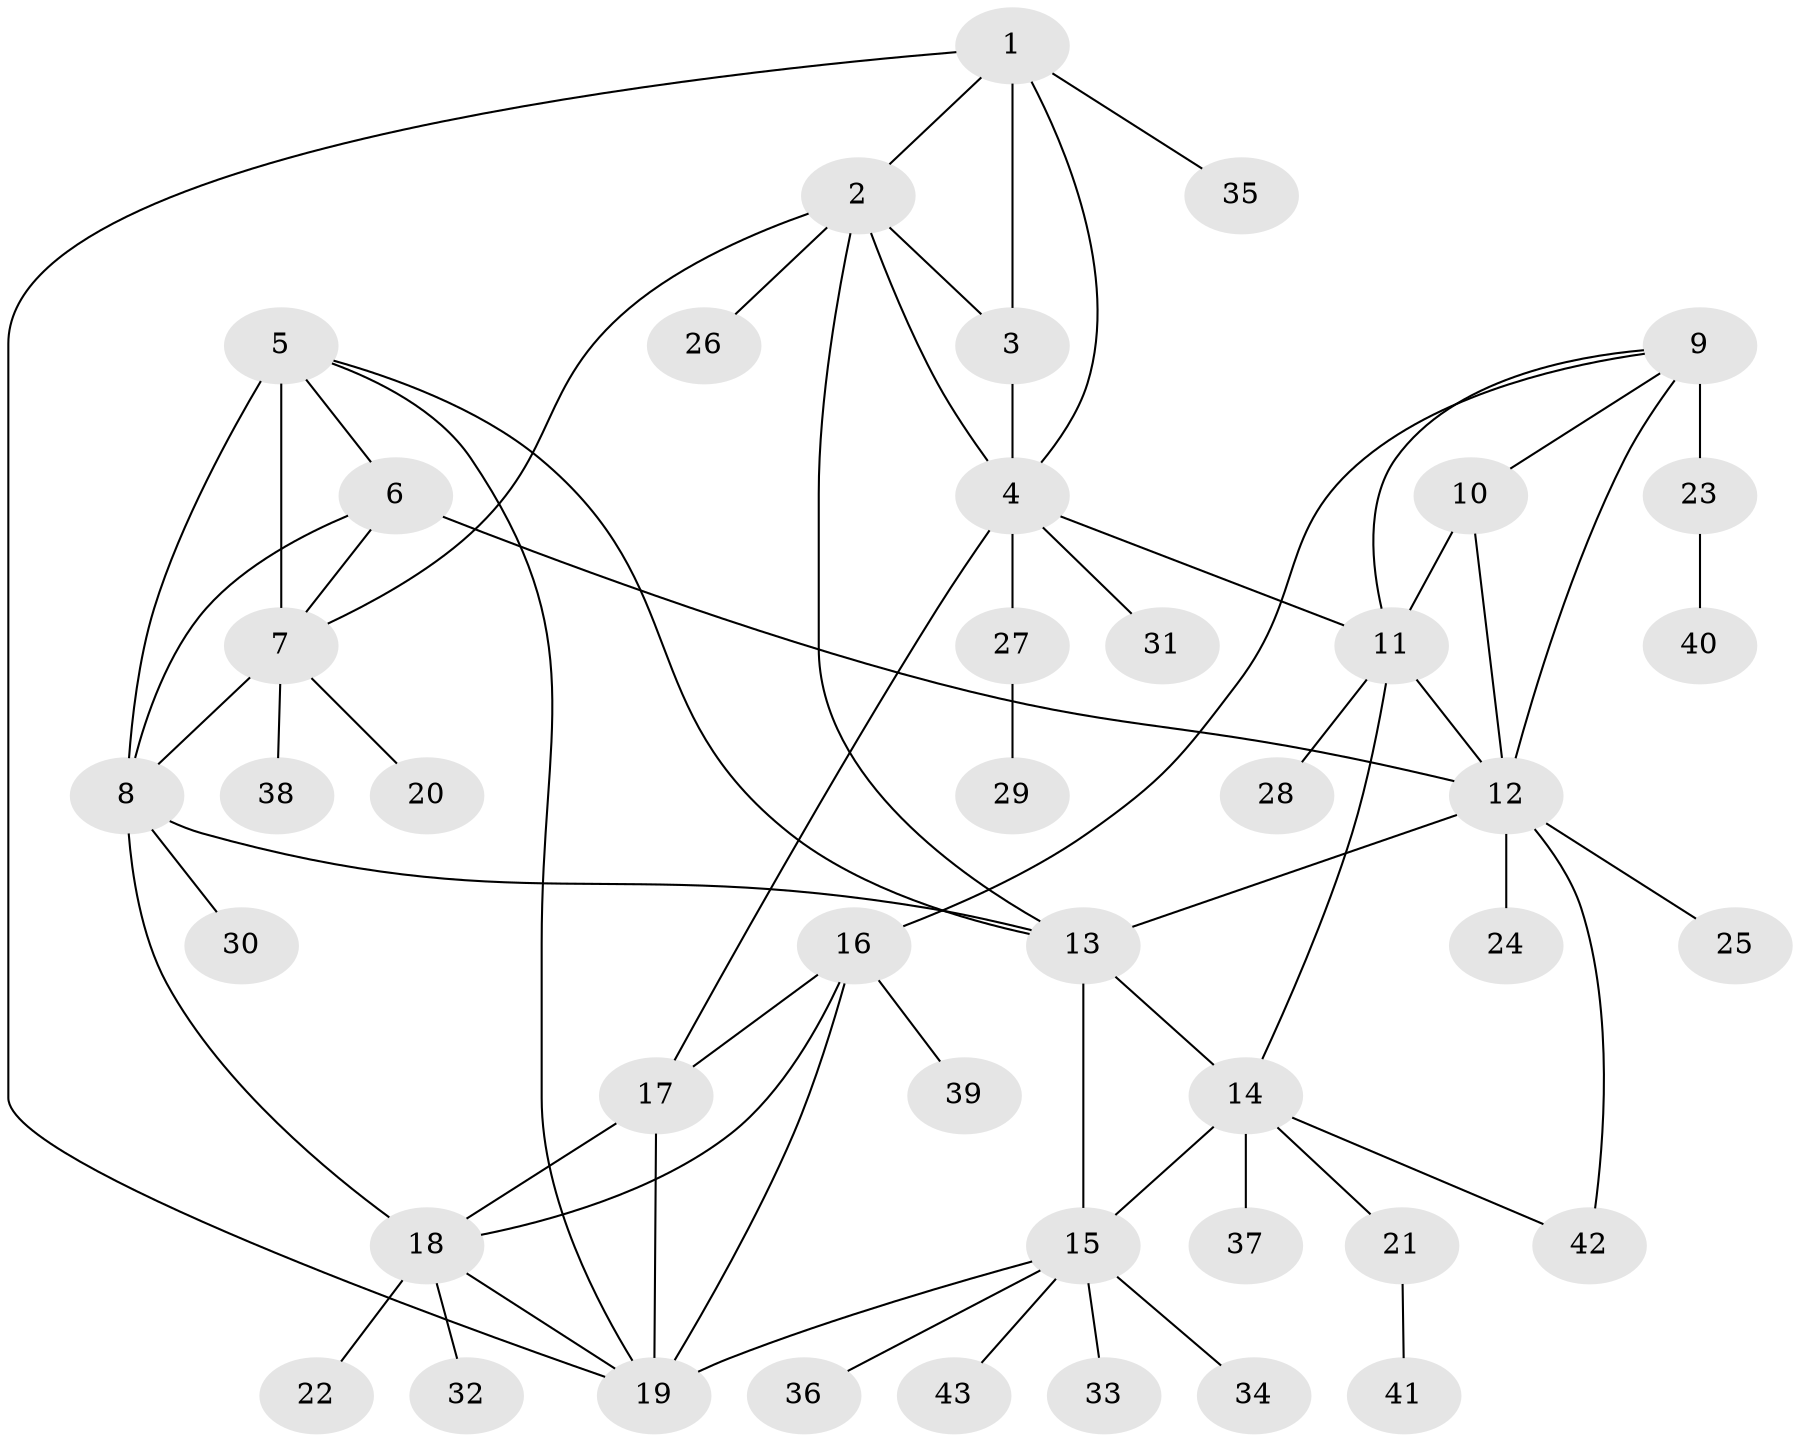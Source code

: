 // original degree distribution, {6: 0.03614457831325301, 7: 0.060240963855421686, 4: 0.03614457831325301, 8: 0.03614457831325301, 3: 0.04819277108433735, 12: 0.012048192771084338, 11: 0.012048192771084338, 5: 0.024096385542168676, 9: 0.012048192771084338, 1: 0.5421686746987951, 2: 0.18072289156626506}
// Generated by graph-tools (version 1.1) at 2025/37/03/09/25 02:37:18]
// undirected, 43 vertices, 66 edges
graph export_dot {
graph [start="1"]
  node [color=gray90,style=filled];
  1;
  2;
  3;
  4;
  5;
  6;
  7;
  8;
  9;
  10;
  11;
  12;
  13;
  14;
  15;
  16;
  17;
  18;
  19;
  20;
  21;
  22;
  23;
  24;
  25;
  26;
  27;
  28;
  29;
  30;
  31;
  32;
  33;
  34;
  35;
  36;
  37;
  38;
  39;
  40;
  41;
  42;
  43;
  1 -- 2 [weight=1.0];
  1 -- 3 [weight=1.0];
  1 -- 4 [weight=1.0];
  1 -- 19 [weight=1.0];
  1 -- 35 [weight=1.0];
  2 -- 3 [weight=1.0];
  2 -- 4 [weight=1.0];
  2 -- 7 [weight=1.0];
  2 -- 13 [weight=1.0];
  2 -- 26 [weight=1.0];
  3 -- 4 [weight=1.0];
  4 -- 11 [weight=1.0];
  4 -- 17 [weight=1.0];
  4 -- 27 [weight=1.0];
  4 -- 31 [weight=1.0];
  5 -- 6 [weight=1.0];
  5 -- 7 [weight=6.0];
  5 -- 8 [weight=1.0];
  5 -- 13 [weight=1.0];
  5 -- 19 [weight=1.0];
  6 -- 7 [weight=1.0];
  6 -- 8 [weight=1.0];
  6 -- 12 [weight=2.0];
  7 -- 8 [weight=1.0];
  7 -- 20 [weight=1.0];
  7 -- 38 [weight=1.0];
  8 -- 13 [weight=1.0];
  8 -- 18 [weight=1.0];
  8 -- 30 [weight=1.0];
  9 -- 10 [weight=1.0];
  9 -- 11 [weight=1.0];
  9 -- 12 [weight=1.0];
  9 -- 16 [weight=1.0];
  9 -- 23 [weight=6.0];
  10 -- 11 [weight=1.0];
  10 -- 12 [weight=1.0];
  11 -- 12 [weight=1.0];
  11 -- 14 [weight=1.0];
  11 -- 28 [weight=1.0];
  12 -- 13 [weight=1.0];
  12 -- 24 [weight=3.0];
  12 -- 25 [weight=1.0];
  12 -- 42 [weight=1.0];
  13 -- 14 [weight=2.0];
  13 -- 15 [weight=2.0];
  14 -- 15 [weight=1.0];
  14 -- 21 [weight=1.0];
  14 -- 37 [weight=1.0];
  14 -- 42 [weight=1.0];
  15 -- 19 [weight=1.0];
  15 -- 33 [weight=1.0];
  15 -- 34 [weight=1.0];
  15 -- 36 [weight=1.0];
  15 -- 43 [weight=1.0];
  16 -- 17 [weight=1.0];
  16 -- 18 [weight=1.0];
  16 -- 19 [weight=1.0];
  16 -- 39 [weight=1.0];
  17 -- 18 [weight=1.0];
  17 -- 19 [weight=2.0];
  18 -- 19 [weight=1.0];
  18 -- 22 [weight=1.0];
  18 -- 32 [weight=1.0];
  21 -- 41 [weight=1.0];
  23 -- 40 [weight=1.0];
  27 -- 29 [weight=1.0];
}
